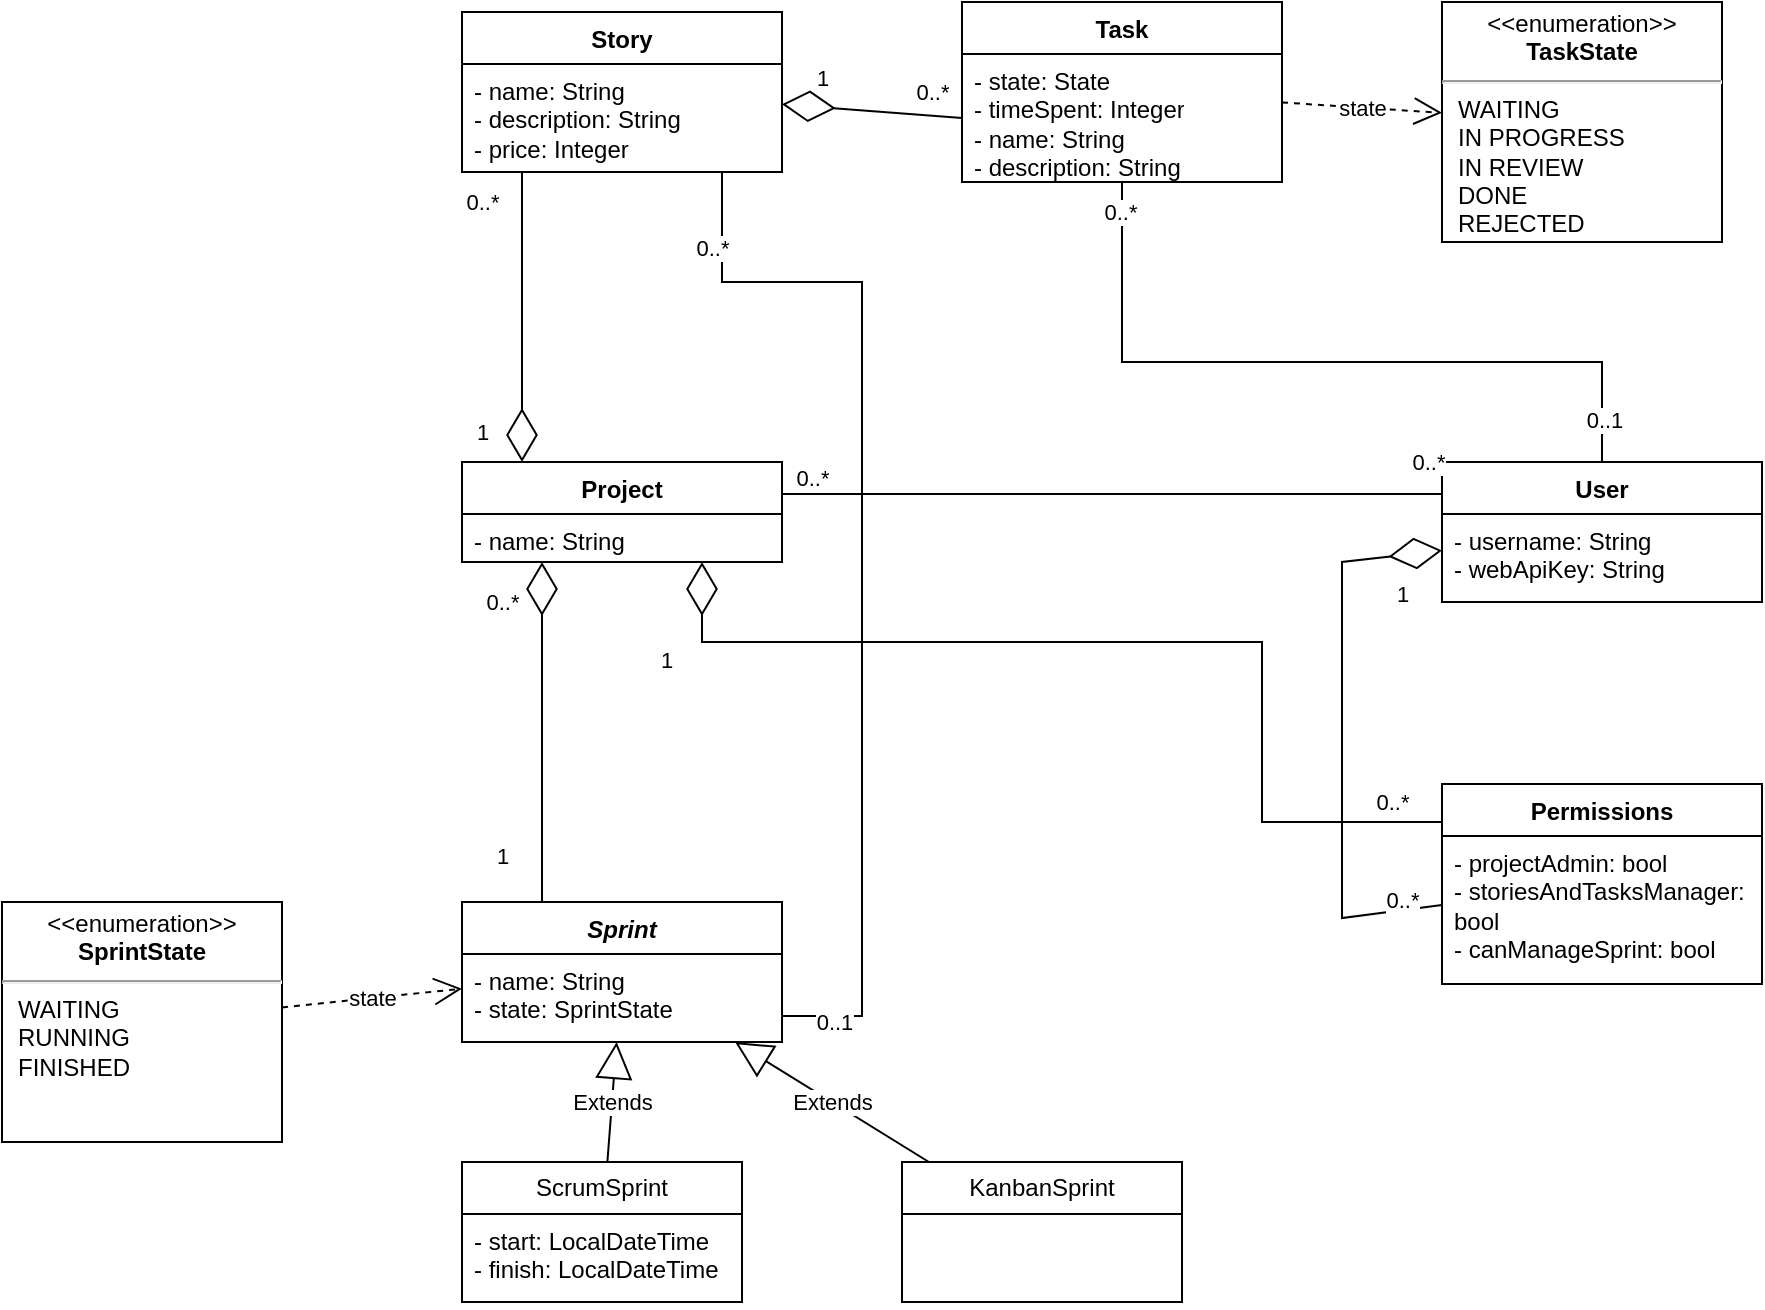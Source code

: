 <mxfile version="22.1.11" type="device">
  <diagram id="C5RBs43oDa-KdzZeNtuy" name="Page-1">
    <mxGraphModel dx="1877" dy="522" grid="1" gridSize="10" guides="1" tooltips="1" connect="1" arrows="1" fold="1" page="1" pageScale="1" pageWidth="827" pageHeight="1169" background="none" math="0" shadow="0">
      <root>
        <mxCell id="WIyWlLk6GJQsqaUBKTNV-0" />
        <mxCell id="WIyWlLk6GJQsqaUBKTNV-1" parent="WIyWlLk6GJQsqaUBKTNV-0" />
        <mxCell id="PWh56KOx5kr9GDurTwJb-14" style="edgeStyle=orthogonalEdgeStyle;rounded=0;orthogonalLoop=1;jettySize=auto;html=1;endArrow=diamondThin;endFill=0;endSize=24;" parent="WIyWlLk6GJQsqaUBKTNV-1" source="xTrlHvVz5tuh_iKy9N_Q-1" target="xTrlHvVz5tuh_iKy9N_Q-15" edge="1">
          <mxGeometry relative="1" as="geometry">
            <Array as="points">
              <mxPoint x="70" y="190" />
              <mxPoint x="70" y="190" />
            </Array>
          </mxGeometry>
        </mxCell>
        <mxCell id="PWh56KOx5kr9GDurTwJb-15" value="1" style="edgeLabel;html=1;align=center;verticalAlign=middle;resizable=0;points=[];" parent="PWh56KOx5kr9GDurTwJb-14" vertex="1" connectable="0">
          <mxGeometry x="0.849" y="-2" relative="1" as="geometry">
            <mxPoint x="-18" y="-4" as="offset" />
          </mxGeometry>
        </mxCell>
        <mxCell id="PWh56KOx5kr9GDurTwJb-16" value="0..*" style="edgeLabel;html=1;align=center;verticalAlign=middle;resizable=0;points=[];" parent="PWh56KOx5kr9GDurTwJb-14" vertex="1" connectable="0">
          <mxGeometry x="-0.879" y="-3" relative="1" as="geometry">
            <mxPoint x="-17" y="6" as="offset" />
          </mxGeometry>
        </mxCell>
        <mxCell id="xTrlHvVz5tuh_iKy9N_Q-1" value="Story" style="swimlane;fontStyle=1;align=center;verticalAlign=top;childLayout=stackLayout;horizontal=1;startSize=26;horizontalStack=0;resizeParent=1;resizeParentMax=0;resizeLast=0;collapsible=1;marginBottom=0;whiteSpace=wrap;html=1;" parent="WIyWlLk6GJQsqaUBKTNV-1" vertex="1">
          <mxGeometry x="40" y="35" width="160" height="80" as="geometry" />
        </mxCell>
        <mxCell id="xTrlHvVz5tuh_iKy9N_Q-2" value="- name: String&lt;br&gt;- description: String&lt;br&gt;- price: Integer&lt;br&gt;" style="text;strokeColor=none;fillColor=none;align=left;verticalAlign=top;spacingLeft=4;spacingRight=4;overflow=hidden;rotatable=0;points=[[0,0.5],[1,0.5]];portConstraint=eastwest;whiteSpace=wrap;html=1;" parent="xTrlHvVz5tuh_iKy9N_Q-1" vertex="1">
          <mxGeometry y="26" width="160" height="54" as="geometry" />
        </mxCell>
        <mxCell id="PWh56KOx5kr9GDurTwJb-37" style="edgeStyle=orthogonalEdgeStyle;rounded=0;orthogonalLoop=1;jettySize=auto;html=1;endArrow=none;endFill=0;" parent="WIyWlLk6GJQsqaUBKTNV-1" source="xTrlHvVz5tuh_iKy9N_Q-5" target="xTrlHvVz5tuh_iKy9N_Q-24" edge="1">
          <mxGeometry relative="1" as="geometry">
            <Array as="points">
              <mxPoint x="370" y="210" />
              <mxPoint x="610" y="210" />
            </Array>
          </mxGeometry>
        </mxCell>
        <mxCell id="PWh56KOx5kr9GDurTwJb-38" value="0..1" style="edgeLabel;html=1;align=center;verticalAlign=middle;resizable=0;points=[];" parent="PWh56KOx5kr9GDurTwJb-37" vertex="1" connectable="0">
          <mxGeometry x="0.886" y="1" relative="1" as="geometry">
            <mxPoint as="offset" />
          </mxGeometry>
        </mxCell>
        <mxCell id="PWh56KOx5kr9GDurTwJb-39" value="0..*" style="edgeLabel;html=1;align=center;verticalAlign=middle;resizable=0;points=[];" parent="PWh56KOx5kr9GDurTwJb-37" vertex="1" connectable="0">
          <mxGeometry x="-0.924" y="-1" relative="1" as="geometry">
            <mxPoint as="offset" />
          </mxGeometry>
        </mxCell>
        <mxCell id="xTrlHvVz5tuh_iKy9N_Q-5" value="Task" style="swimlane;fontStyle=1;align=center;verticalAlign=top;childLayout=stackLayout;horizontal=1;startSize=26;horizontalStack=0;resizeParent=1;resizeParentMax=0;resizeLast=0;collapsible=1;marginBottom=0;whiteSpace=wrap;html=1;" parent="WIyWlLk6GJQsqaUBKTNV-1" vertex="1">
          <mxGeometry x="290" y="30" width="160" height="90" as="geometry" />
        </mxCell>
        <mxCell id="xTrlHvVz5tuh_iKy9N_Q-6" value="- state: State&lt;br&gt;- timeSpent: Integer&lt;br&gt;- name: String&lt;br&gt;- description: String" style="text;strokeColor=none;fillColor=none;align=left;verticalAlign=top;spacingLeft=4;spacingRight=4;overflow=hidden;rotatable=0;points=[[0,0.5],[1,0.5]];portConstraint=eastwest;whiteSpace=wrap;html=1;" parent="xTrlHvVz5tuh_iKy9N_Q-5" vertex="1">
          <mxGeometry y="26" width="160" height="64" as="geometry" />
        </mxCell>
        <mxCell id="xTrlHvVz5tuh_iKy9N_Q-10" value="&lt;p style=&quot;margin:0px;margin-top:4px;text-align:center;&quot;&gt;&amp;lt;&amp;lt;enumeration&amp;gt;&amp;gt;&lt;br&gt;&lt;b&gt;TaskState&lt;/b&gt;&lt;/p&gt;&lt;hr&gt;&lt;p style=&quot;margin:0px;margin-left:8px;text-align:left;&quot;&gt;WAITING&lt;/p&gt;&lt;p style=&quot;margin:0px;margin-left:8px;text-align:left;&quot;&gt;IN PROGRESS&lt;/p&gt;&lt;p style=&quot;margin:0px;margin-left:8px;text-align:left;&quot;&gt;IN REVIEW&lt;/p&gt;&lt;p style=&quot;margin:0px;margin-left:8px;text-align:left;&quot;&gt;DONE&lt;/p&gt;&lt;p style=&quot;margin:0px;margin-left:8px;text-align:left;&quot;&gt;REJECTED&lt;/p&gt;" style="shape=rect;html=1;overflow=fill;whiteSpace=wrap;" parent="WIyWlLk6GJQsqaUBKTNV-1" vertex="1">
          <mxGeometry x="530" y="30" width="140" height="120" as="geometry" />
        </mxCell>
        <mxCell id="PWh56KOx5kr9GDurTwJb-28" style="edgeStyle=orthogonalEdgeStyle;rounded=0;orthogonalLoop=1;jettySize=auto;html=1;endArrow=none;endFill=0;startArrow=diamondThin;startFill=0;endSize=6;startSize=24;" parent="WIyWlLk6GJQsqaUBKTNV-1" source="xTrlHvVz5tuh_iKy9N_Q-15" target="uIMDCcuASkyKj_ybHEdO-4" edge="1">
          <mxGeometry relative="1" as="geometry">
            <Array as="points">
              <mxPoint x="80" y="420" />
              <mxPoint x="80" y="420" />
            </Array>
          </mxGeometry>
        </mxCell>
        <mxCell id="PWh56KOx5kr9GDurTwJb-29" value="0..*" style="edgeLabel;html=1;align=center;verticalAlign=middle;resizable=0;points=[];" parent="PWh56KOx5kr9GDurTwJb-28" vertex="1" connectable="0">
          <mxGeometry x="-0.765" relative="1" as="geometry">
            <mxPoint x="-20" as="offset" />
          </mxGeometry>
        </mxCell>
        <mxCell id="PWh56KOx5kr9GDurTwJb-30" value="1" style="edgeLabel;html=1;align=center;verticalAlign=middle;resizable=0;points=[];" parent="PWh56KOx5kr9GDurTwJb-28" vertex="1" connectable="0">
          <mxGeometry x="0.727" relative="1" as="geometry">
            <mxPoint x="-20" as="offset" />
          </mxGeometry>
        </mxCell>
        <mxCell id="xTrlHvVz5tuh_iKy9N_Q-15" value="Project" style="swimlane;fontStyle=1;align=center;verticalAlign=top;childLayout=stackLayout;horizontal=1;startSize=26;horizontalStack=0;resizeParent=1;resizeParentMax=0;resizeLast=0;collapsible=1;marginBottom=0;whiteSpace=wrap;html=1;" parent="WIyWlLk6GJQsqaUBKTNV-1" vertex="1">
          <mxGeometry x="40" y="260" width="160" height="50" as="geometry" />
        </mxCell>
        <mxCell id="xTrlHvVz5tuh_iKy9N_Q-16" value="- name: String" style="text;strokeColor=none;fillColor=none;align=left;verticalAlign=top;spacingLeft=4;spacingRight=4;overflow=hidden;rotatable=0;points=[[0,0.5],[1,0.5]];portConstraint=eastwest;whiteSpace=wrap;html=1;" parent="xTrlHvVz5tuh_iKy9N_Q-15" vertex="1">
          <mxGeometry y="26" width="160" height="24" as="geometry" />
        </mxCell>
        <mxCell id="xTrlHvVz5tuh_iKy9N_Q-19" value="Permissions" style="swimlane;fontStyle=1;align=center;verticalAlign=top;childLayout=stackLayout;horizontal=1;startSize=26;horizontalStack=0;resizeParent=1;resizeParentMax=0;resizeLast=0;collapsible=1;marginBottom=0;whiteSpace=wrap;html=1;" parent="WIyWlLk6GJQsqaUBKTNV-1" vertex="1">
          <mxGeometry x="530" y="421" width="160" height="100" as="geometry" />
        </mxCell>
        <mxCell id="xTrlHvVz5tuh_iKy9N_Q-20" value="- projectAdmin: bool&lt;br&gt;- storiesAndTasksManager: bool&lt;br&gt;- canManageSprint: bool" style="text;strokeColor=none;fillColor=none;align=left;verticalAlign=top;spacingLeft=4;spacingRight=4;overflow=hidden;rotatable=0;points=[[0,0.5],[1,0.5]];portConstraint=eastwest;whiteSpace=wrap;html=1;" parent="xTrlHvVz5tuh_iKy9N_Q-19" vertex="1">
          <mxGeometry y="26" width="160" height="74" as="geometry" />
        </mxCell>
        <mxCell id="xTrlHvVz5tuh_iKy9N_Q-24" value="User" style="swimlane;fontStyle=1;align=center;verticalAlign=top;childLayout=stackLayout;horizontal=1;startSize=26;horizontalStack=0;resizeParent=1;resizeParentMax=0;resizeLast=0;collapsible=1;marginBottom=0;whiteSpace=wrap;html=1;" parent="WIyWlLk6GJQsqaUBKTNV-1" vertex="1">
          <mxGeometry x="530" y="260" width="160" height="70" as="geometry" />
        </mxCell>
        <mxCell id="xTrlHvVz5tuh_iKy9N_Q-25" value="- username: String&lt;br&gt;- webApiKey: String" style="text;strokeColor=none;fillColor=none;align=left;verticalAlign=top;spacingLeft=4;spacingRight=4;overflow=hidden;rotatable=0;points=[[0,0.5],[1,0.5]];portConstraint=eastwest;whiteSpace=wrap;html=1;" parent="xTrlHvVz5tuh_iKy9N_Q-24" vertex="1">
          <mxGeometry y="26" width="160" height="44" as="geometry" />
        </mxCell>
        <mxCell id="PWh56KOx5kr9GDurTwJb-31" style="edgeStyle=orthogonalEdgeStyle;rounded=0;orthogonalLoop=1;jettySize=auto;html=1;endArrow=none;endFill=0;" parent="WIyWlLk6GJQsqaUBKTNV-1" source="uIMDCcuASkyKj_ybHEdO-4" target="xTrlHvVz5tuh_iKy9N_Q-1" edge="1">
          <mxGeometry relative="1" as="geometry">
            <Array as="points">
              <mxPoint x="240" y="537" />
              <mxPoint x="240" y="170" />
              <mxPoint x="170" y="170" />
            </Array>
          </mxGeometry>
        </mxCell>
        <mxCell id="PWh56KOx5kr9GDurTwJb-32" value="0..1" style="edgeLabel;html=1;align=center;verticalAlign=middle;resizable=0;points=[];" parent="PWh56KOx5kr9GDurTwJb-31" vertex="1" connectable="0">
          <mxGeometry x="-0.905" y="-3" relative="1" as="geometry">
            <mxPoint as="offset" />
          </mxGeometry>
        </mxCell>
        <mxCell id="PWh56KOx5kr9GDurTwJb-33" value="0..*" style="edgeLabel;html=1;align=center;verticalAlign=middle;resizable=0;points=[];" parent="PWh56KOx5kr9GDurTwJb-31" vertex="1" connectable="0">
          <mxGeometry x="0.896" relative="1" as="geometry">
            <mxPoint x="-5" y="10" as="offset" />
          </mxGeometry>
        </mxCell>
        <mxCell id="uIMDCcuASkyKj_ybHEdO-4" value="&lt;i&gt;Sprint&lt;/i&gt;" style="swimlane;fontStyle=1;align=center;verticalAlign=top;childLayout=stackLayout;horizontal=1;startSize=26;horizontalStack=0;resizeParent=1;resizeParentMax=0;resizeLast=0;collapsible=1;marginBottom=0;whiteSpace=wrap;html=1;" parent="WIyWlLk6GJQsqaUBKTNV-1" vertex="1">
          <mxGeometry x="40" y="480" width="160" height="70" as="geometry" />
        </mxCell>
        <mxCell id="uIMDCcuASkyKj_ybHEdO-5" value="- name: String&lt;br&gt;- state: SprintState" style="text;strokeColor=none;fillColor=none;align=left;verticalAlign=top;spacingLeft=4;spacingRight=4;overflow=hidden;rotatable=0;points=[[0,0.5],[1,0.5]];portConstraint=eastwest;whiteSpace=wrap;html=1;" parent="uIMDCcuASkyKj_ybHEdO-4" vertex="1">
          <mxGeometry y="26" width="160" height="44" as="geometry" />
        </mxCell>
        <mxCell id="PWh56KOx5kr9GDurTwJb-0" value="" style="endArrow=diamondThin;endFill=0;endSize=24;html=1;rounded=0;exitX=0;exitY=0.5;exitDx=0;exitDy=0;" parent="WIyWlLk6GJQsqaUBKTNV-1" source="xTrlHvVz5tuh_iKy9N_Q-6" target="xTrlHvVz5tuh_iKy9N_Q-1" edge="1">
          <mxGeometry width="160" relative="1" as="geometry">
            <mxPoint x="350" y="220" as="sourcePoint" />
            <mxPoint x="510" y="220" as="targetPoint" />
          </mxGeometry>
        </mxCell>
        <mxCell id="PWh56KOx5kr9GDurTwJb-3" value="0..*" style="edgeLabel;html=1;align=center;verticalAlign=middle;resizable=0;points=[];" parent="PWh56KOx5kr9GDurTwJb-0" vertex="1" connectable="0">
          <mxGeometry x="-0.656" y="-1" relative="1" as="geometry">
            <mxPoint y="-11" as="offset" />
          </mxGeometry>
        </mxCell>
        <mxCell id="PWh56KOx5kr9GDurTwJb-4" value="1" style="edgeLabel;html=1;align=center;verticalAlign=middle;resizable=0;points=[];" parent="PWh56KOx5kr9GDurTwJb-0" vertex="1" connectable="0">
          <mxGeometry x="0.562" y="-3" relative="1" as="geometry">
            <mxPoint y="-12" as="offset" />
          </mxGeometry>
        </mxCell>
        <mxCell id="PWh56KOx5kr9GDurTwJb-5" value="" style="endArrow=diamondThin;endFill=0;endSize=24;html=1;rounded=0;" parent="WIyWlLk6GJQsqaUBKTNV-1" source="xTrlHvVz5tuh_iKy9N_Q-19" target="xTrlHvVz5tuh_iKy9N_Q-24" edge="1">
          <mxGeometry width="160" relative="1" as="geometry">
            <mxPoint x="380" y="260" as="sourcePoint" />
            <mxPoint x="540" y="260" as="targetPoint" />
            <Array as="points">
              <mxPoint x="480" y="488" />
              <mxPoint x="480" y="310" />
            </Array>
          </mxGeometry>
        </mxCell>
        <mxCell id="PWh56KOx5kr9GDurTwJb-6" value="0..*" style="edgeLabel;html=1;align=center;verticalAlign=middle;resizable=0;points=[];" parent="PWh56KOx5kr9GDurTwJb-5" vertex="1" connectable="0">
          <mxGeometry x="-0.538" relative="1" as="geometry">
            <mxPoint x="30" y="5" as="offset" />
          </mxGeometry>
        </mxCell>
        <mxCell id="PWh56KOx5kr9GDurTwJb-7" value="1" style="edgeLabel;html=1;align=center;verticalAlign=middle;resizable=0;points=[];" parent="PWh56KOx5kr9GDurTwJb-5" vertex="1" connectable="0">
          <mxGeometry x="0.531" y="-2" relative="1" as="geometry">
            <mxPoint x="28" y="1" as="offset" />
          </mxGeometry>
        </mxCell>
        <mxCell id="PWh56KOx5kr9GDurTwJb-18" style="edgeStyle=orthogonalEdgeStyle;rounded=0;orthogonalLoop=1;jettySize=auto;html=1;entryX=0;entryY=0.15;entryDx=0;entryDy=0;entryPerimeter=0;endArrow=none;endFill=0;" parent="WIyWlLk6GJQsqaUBKTNV-1" source="xTrlHvVz5tuh_iKy9N_Q-15" target="xTrlHvVz5tuh_iKy9N_Q-24" edge="1">
          <mxGeometry relative="1" as="geometry">
            <Array as="points">
              <mxPoint x="290" y="276" />
              <mxPoint x="290" y="276" />
            </Array>
          </mxGeometry>
        </mxCell>
        <mxCell id="PWh56KOx5kr9GDurTwJb-19" value="0..*" style="edgeLabel;html=1;align=center;verticalAlign=middle;resizable=0;points=[];" parent="PWh56KOx5kr9GDurTwJb-18" vertex="1" connectable="0">
          <mxGeometry x="0.923" y="2" relative="1" as="geometry">
            <mxPoint y="-14" as="offset" />
          </mxGeometry>
        </mxCell>
        <mxCell id="PWh56KOx5kr9GDurTwJb-20" value="0..*" style="edgeLabel;html=1;align=center;verticalAlign=middle;resizable=0;points=[];" parent="PWh56KOx5kr9GDurTwJb-18" vertex="1" connectable="0">
          <mxGeometry x="-0.915" y="2" relative="1" as="geometry">
            <mxPoint y="-6" as="offset" />
          </mxGeometry>
        </mxCell>
        <mxCell id="PWh56KOx5kr9GDurTwJb-21" style="edgeStyle=orthogonalEdgeStyle;rounded=0;orthogonalLoop=1;jettySize=auto;html=1;endArrow=none;endFill=0;startArrow=diamondThin;startFill=0;endSize=6;startSize=24;" parent="WIyWlLk6GJQsqaUBKTNV-1" source="xTrlHvVz5tuh_iKy9N_Q-15" target="xTrlHvVz5tuh_iKy9N_Q-19" edge="1">
          <mxGeometry relative="1" as="geometry">
            <Array as="points">
              <mxPoint x="160" y="350" />
              <mxPoint x="440" y="350" />
              <mxPoint x="440" y="440" />
            </Array>
          </mxGeometry>
        </mxCell>
        <mxCell id="PWh56KOx5kr9GDurTwJb-22" value="1" style="edgeLabel;html=1;align=center;verticalAlign=middle;resizable=0;points=[];" parent="PWh56KOx5kr9GDurTwJb-21" vertex="1" connectable="0">
          <mxGeometry x="-0.853" y="2" relative="1" as="geometry">
            <mxPoint x="-20" y="12" as="offset" />
          </mxGeometry>
        </mxCell>
        <mxCell id="PWh56KOx5kr9GDurTwJb-23" value="0..*" style="edgeLabel;html=1;align=center;verticalAlign=middle;resizable=0;points=[];" parent="PWh56KOx5kr9GDurTwJb-21" vertex="1" connectable="0">
          <mxGeometry x="0.898" y="4" relative="1" as="geometry">
            <mxPoint y="-6" as="offset" />
          </mxGeometry>
        </mxCell>
        <mxCell id="PWh56KOx5kr9GDurTwJb-27" value="state" style="endArrow=open;endSize=12;dashed=1;html=1;rounded=0;" parent="WIyWlLk6GJQsqaUBKTNV-1" source="xTrlHvVz5tuh_iKy9N_Q-5" target="xTrlHvVz5tuh_iKy9N_Q-10" edge="1">
          <mxGeometry width="160" relative="1" as="geometry">
            <mxPoint x="380" y="290" as="sourcePoint" />
            <mxPoint x="540" y="290" as="targetPoint" />
          </mxGeometry>
        </mxCell>
        <mxCell id="YIDN6T3dUNPFqhkAnn3O-1" value="&lt;p style=&quot;margin:0px;margin-top:4px;text-align:center;&quot;&gt;&amp;lt;&amp;lt;enumeration&amp;gt;&amp;gt;&lt;br&gt;&lt;b&gt;SprintState&lt;/b&gt;&lt;/p&gt;&lt;hr&gt;&lt;p style=&quot;margin:0px;margin-left:8px;text-align:left;&quot;&gt;WAITING&lt;/p&gt;&lt;p style=&quot;margin:0px;margin-left:8px;text-align:left;&quot;&gt;RUNNING&lt;/p&gt;&lt;p style=&quot;margin:0px;margin-left:8px;text-align:left;&quot;&gt;FINISHED&lt;/p&gt;" style="shape=rect;html=1;overflow=fill;whiteSpace=wrap;" parent="WIyWlLk6GJQsqaUBKTNV-1" vertex="1">
          <mxGeometry x="-190" y="480" width="140" height="120" as="geometry" />
        </mxCell>
        <mxCell id="YIDN6T3dUNPFqhkAnn3O-2" value="state" style="endArrow=open;endSize=12;dashed=1;html=1;rounded=0;" parent="WIyWlLk6GJQsqaUBKTNV-1" source="YIDN6T3dUNPFqhkAnn3O-1" target="uIMDCcuASkyKj_ybHEdO-4" edge="1">
          <mxGeometry width="160" relative="1" as="geometry">
            <mxPoint x="-30" y="410" as="sourcePoint" />
            <mxPoint x="50" y="415" as="targetPoint" />
          </mxGeometry>
        </mxCell>
        <mxCell id="YIDN6T3dUNPFqhkAnn3O-3" value="ScrumSprint" style="swimlane;fontStyle=0;childLayout=stackLayout;horizontal=1;startSize=26;fillColor=none;horizontalStack=0;resizeParent=1;resizeParentMax=0;resizeLast=0;collapsible=1;marginBottom=0;whiteSpace=wrap;html=1;" parent="WIyWlLk6GJQsqaUBKTNV-1" vertex="1">
          <mxGeometry x="40" y="610" width="140" height="70" as="geometry" />
        </mxCell>
        <mxCell id="YIDN6T3dUNPFqhkAnn3O-4" value="- start: LocalDateTime&lt;br&gt;- finish: LocalDateTime" style="text;strokeColor=none;fillColor=none;align=left;verticalAlign=top;spacingLeft=4;spacingRight=4;overflow=hidden;rotatable=0;points=[[0,0.5],[1,0.5]];portConstraint=eastwest;whiteSpace=wrap;html=1;" parent="YIDN6T3dUNPFqhkAnn3O-3" vertex="1">
          <mxGeometry y="26" width="140" height="44" as="geometry" />
        </mxCell>
        <mxCell id="YIDN6T3dUNPFqhkAnn3O-7" value="KanbanSprint" style="swimlane;fontStyle=0;childLayout=stackLayout;horizontal=1;startSize=26;fillColor=none;horizontalStack=0;resizeParent=1;resizeParentMax=0;resizeLast=0;collapsible=1;marginBottom=0;whiteSpace=wrap;html=1;" parent="WIyWlLk6GJQsqaUBKTNV-1" vertex="1">
          <mxGeometry x="260" y="610" width="140" height="70" as="geometry" />
        </mxCell>
        <mxCell id="YIDN6T3dUNPFqhkAnn3O-9" value="Extends" style="endArrow=block;endSize=16;endFill=0;html=1;rounded=0;" parent="WIyWlLk6GJQsqaUBKTNV-1" source="YIDN6T3dUNPFqhkAnn3O-7" target="uIMDCcuASkyKj_ybHEdO-4" edge="1">
          <mxGeometry width="160" relative="1" as="geometry">
            <mxPoint x="270" y="600" as="sourcePoint" />
            <mxPoint x="430" y="600" as="targetPoint" />
          </mxGeometry>
        </mxCell>
        <mxCell id="YIDN6T3dUNPFqhkAnn3O-10" value="Extends" style="endArrow=block;endSize=16;endFill=0;html=1;rounded=0;" parent="WIyWlLk6GJQsqaUBKTNV-1" source="YIDN6T3dUNPFqhkAnn3O-3" target="uIMDCcuASkyKj_ybHEdO-4" edge="1">
          <mxGeometry width="160" relative="1" as="geometry">
            <mxPoint x="283" y="620" as="sourcePoint" />
            <mxPoint x="187" y="560" as="targetPoint" />
          </mxGeometry>
        </mxCell>
      </root>
    </mxGraphModel>
  </diagram>
</mxfile>
